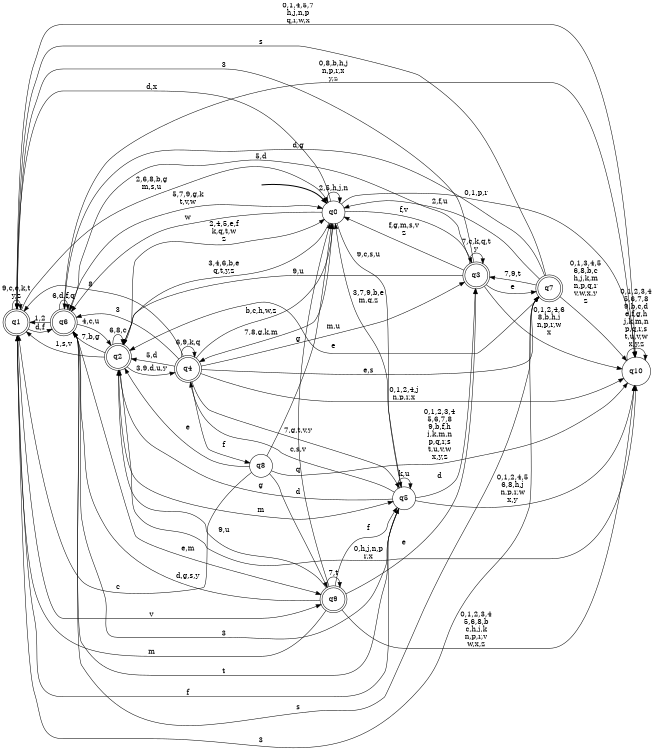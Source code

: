 digraph BlueStar {
__start0 [style = invis, shape = none, label = "", width = 0, height = 0];

rankdir=LR;
size="8,5";

s0 [style="filled", color="black", fillcolor="white" shape="circle", label="q0"];
s1 [style="rounded,filled", color="black", fillcolor="white" shape="doublecircle", label="q1"];
s2 [style="rounded,filled", color="black", fillcolor="white" shape="doublecircle", label="q2"];
s3 [style="rounded,filled", color="black", fillcolor="white" shape="doublecircle", label="q3"];
s4 [style="rounded,filled", color="black", fillcolor="white" shape="doublecircle", label="q4"];
s5 [style="filled", color="black", fillcolor="white" shape="circle", label="q5"];
s6 [style="rounded,filled", color="black", fillcolor="white" shape="doublecircle", label="q6"];
s7 [style="rounded,filled", color="black", fillcolor="white" shape="doublecircle", label="q7"];
s8 [style="filled", color="black", fillcolor="white" shape="circle", label="q8"];
s9 [style="rounded,filled", color="black", fillcolor="white" shape="doublecircle", label="q9"];
s10 [style="filled", color="black", fillcolor="white" shape="circle", label="q10"];
subgraph cluster_main { 
	graph [pad=".75", ranksep="0.15", nodesep="0.15"];
	 style=invis; 
	__start0 -> s0 [penwidth=2];
}
s0 -> s0 [label="2,5,h,j,n"];
s0 -> s1 [label="d,x"];
s0 -> s2 [label="3,4,6,b,e\nq,t,y,z"];
s0 -> s3 [label="f,v"];
s0 -> s4 [label="7,8,g,k,m"];
s0 -> s5 [label="9,c,s,u"];
s0 -> s6 [label="w"];
s0 -> s10 [label="0,1,p,r"];
s1 -> s0 [label="2,6,8,b,g\nm,s,u"];
s1 -> s1 [label="9,c,e,k,t\ny,z"];
s1 -> s6 [label="d,f"];
s1 -> s7 [label="3"];
s1 -> s9 [label="v"];
s1 -> s10 [label="0,1,4,5,7\nh,j,n,p\nq,r,w,x"];
s2 -> s0 [label="2,4,5,e,f\nk,q,t,w\nz"];
s2 -> s1 [label="1,s,v"];
s2 -> s2 [label="6,8,c"];
s2 -> s4 [label="3,9,d,u,y"];
s2 -> s5 [label="m"];
s2 -> s6 [label="7,b,g"];
s2 -> s10 [label="0,h,j,n,p\nr,x"];
s3 -> s0 [label="f,g,m,s,v\nz"];
s3 -> s1 [label="3"];
s3 -> s2 [label="9,u"];
s3 -> s3 [label="7,c,k,q,t\ny"];
s3 -> s6 [label="5,d"];
s3 -> s7 [label="e"];
s3 -> s10 [label="0,1,2,4,6\n8,b,h,j\nn,p,r,w\nx"];
s4 -> s0 [label="b,c,h,w,z"];
s4 -> s1 [label="8"];
s4 -> s2 [label="5,d"];
s4 -> s3 [label="m,u"];
s4 -> s4 [label="6,9,k,q"];
s4 -> s5 [label="7,g,t,v,y"];
s4 -> s6 [label="3"];
s4 -> s7 [label="e,s"];
s4 -> s8 [label="f"];
s4 -> s10 [label="0,1,2,4,j\nn,p,r,x"];
s5 -> s0 [label="3,7,9,b,e\nm,q,z"];
s5 -> s1 [label="f"];
s5 -> s2 [label="g"];
s5 -> s3 [label="d"];
s5 -> s4 [label="c,s,v"];
s5 -> s5 [label="k,u"];
s5 -> s6 [label="t"];
s5 -> s10 [label="0,1,2,4,5\n6,8,h,j\nn,p,r,w\nx,y"];
s6 -> s0 [label="5,7,9,g,k\nt,v,w"];
s6 -> s1 [label="1,2"];
s6 -> s2 [label="4,c,u"];
s6 -> s5 [label="3"];
s6 -> s6 [label="6,d,f,q"];
s6 -> s7 [label="s"];
s6 -> s9 [label="e,m"];
s6 -> s10 [label="0,8,b,h,j\nn,p,r,x\ny,z"];
s7 -> s0 [label="2,f,u"];
s7 -> s1 [label="s"];
s7 -> s2 [label="e"];
s7 -> s3 [label="7,9,t"];
s7 -> s6 [label="d,g"];
s7 -> s10 [label="0,1,3,4,5\n6,8,b,c\nh,j,k,m\nn,p,q,r\nv,w,x,y\nz"];
s8 -> s0 [label="g"];
s8 -> s1 [label="c"];
s8 -> s2 [label="e"];
s8 -> s9 [label="d"];
s8 -> s10 [label="0,1,2,3,4\n5,6,7,8\n9,b,f,h\nj,k,m,n\np,q,r,s\nt,u,v,w\nx,y,z"];
s9 -> s0 [label="q"];
s9 -> s1 [label="m"];
s9 -> s2 [label="9,u"];
s9 -> s3 [label="e"];
s9 -> s5 [label="f"];
s9 -> s6 [label="d,g,s,y"];
s9 -> s9 [label="7,t"];
s9 -> s10 [label="0,1,2,3,4\n5,6,8,b\nc,h,j,k\nn,p,r,v\nw,x,z"];
s10 -> s10 [label="0,1,2,3,4\n5,6,7,8\n9,b,c,d\ne,f,g,h\nj,k,m,n\np,q,r,s\nt,u,v,w\nx,y,z"];

}